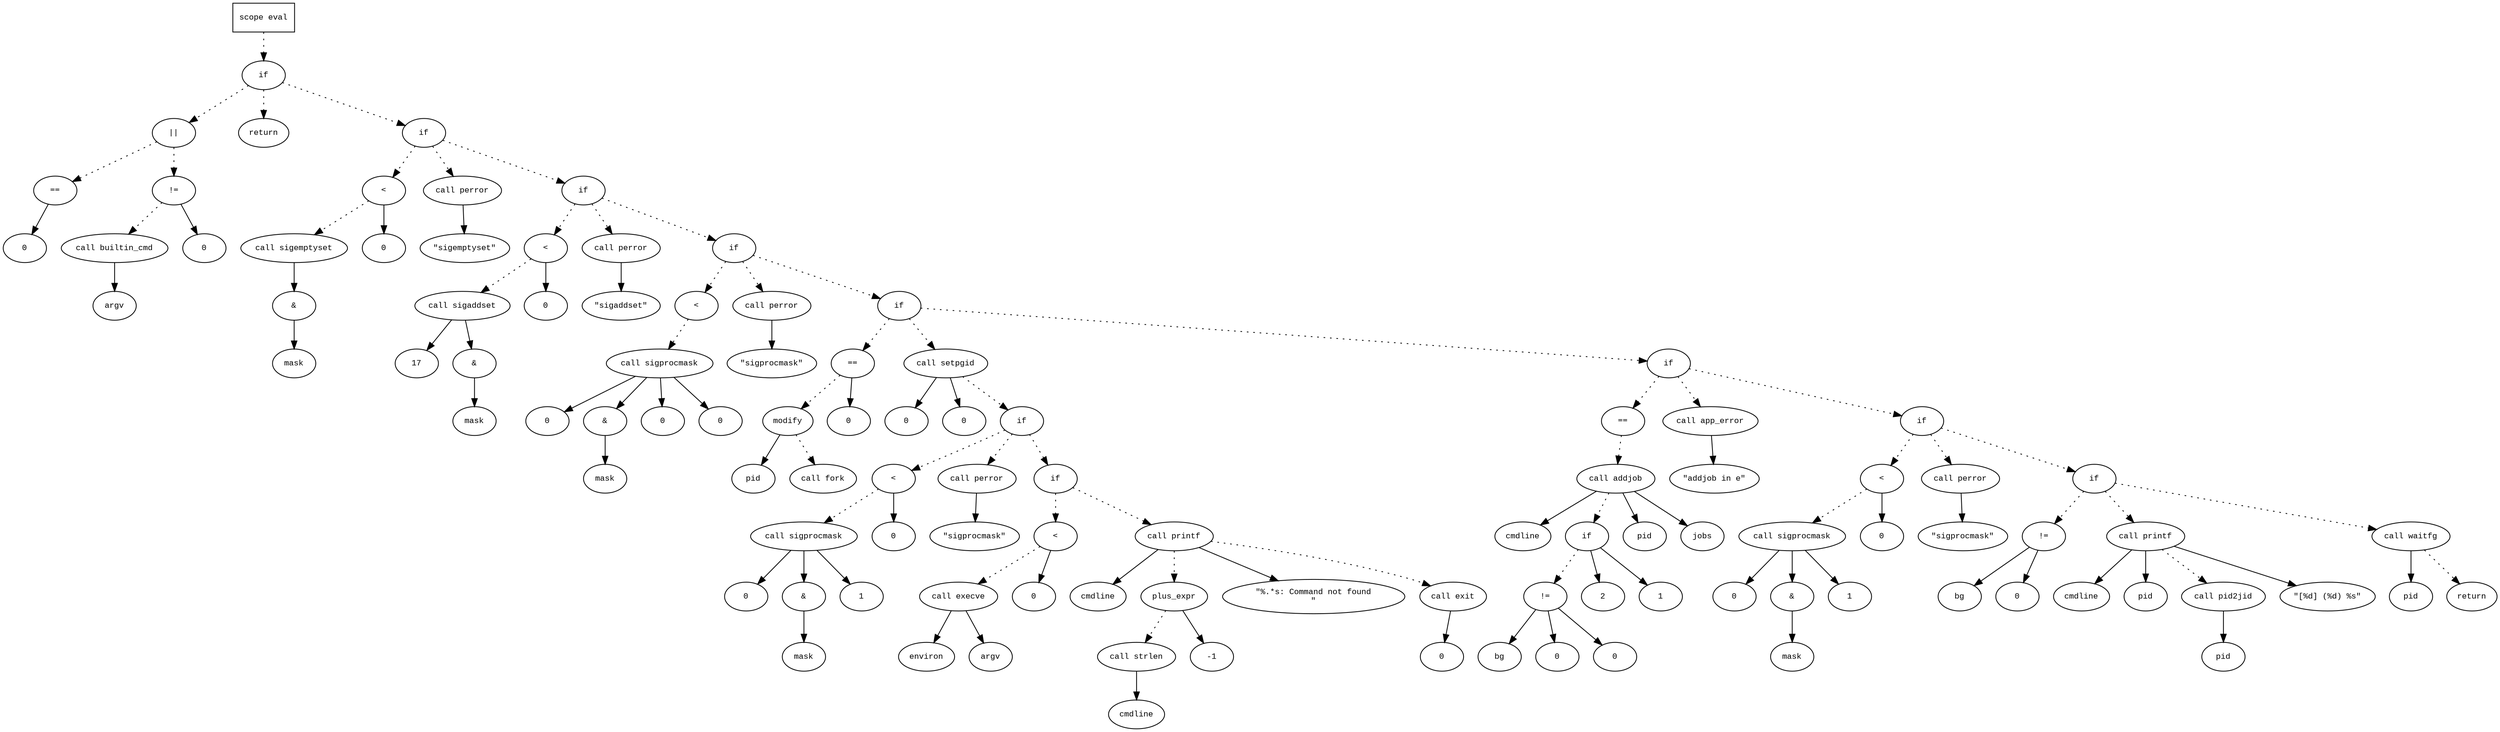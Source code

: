 digraph AST {
  graph [fontname="Times New Roman",fontsize=10];
  node  [fontname="Courier New",fontsize=10];
  edge  [fontname="Times New Roman",fontsize=10];

  node1 [label="scope eval",shape=box];
  node2 [label="if",shape=ellipse];
  node1 -> node2 [style=dotted];
  node3 [label="||",shape=ellipse];
  node4 [label="==",shape=ellipse];
  node5 [label="0",shape=ellipse];
  node4 -> node5;
  node3 -> node4 [style=dotted];
  node6 [label="!=",shape=ellipse];
  node7 [label="call builtin_cmd",shape=ellipse];
  node8 [label="argv",shape=ellipse];
  node7 -> node8;
  node6 -> node7 [style=dotted];
  node9 [label="0",shape=ellipse];
  node6 -> node9;
  node3 -> node6 [style=dotted];
  node2 -> node3 [style=dotted];
  node10 [label="return",shape=ellipse];
  node2 -> node10 [style=dotted];
  node11 [label="if",shape=ellipse];
  node2 -> node11 [style=dotted];
  node12 [label="<",shape=ellipse];
  node13 [label="call sigemptyset",shape=ellipse];
  node14 [label="&",shape=ellipse];
  node13 -> node14;
  node15 [label="mask",shape=ellipse];
  node14 -> node15;
  node12 -> node13 [style=dotted];
  node16 [label="0",shape=ellipse];
  node12 -> node16;
  node11 -> node12 [style=dotted];
  node17 [label="call perror",shape=ellipse];
  node18 [label="\"sigemptyset\"",shape=ellipse];
  node17 -> node18;
  node11 -> node17 [style=dotted];
  node19 [label="if",shape=ellipse];
  node11 -> node19 [style=dotted];
  node20 [label="<",shape=ellipse];
  node21 [label="call sigaddset",shape=ellipse];
  node22 [label="17",shape=ellipse];
  node21 -> node22;
  node23 [label="&",shape=ellipse];
  node21 -> node23;
  node24 [label="mask",shape=ellipse];
  node23 -> node24;
  node20 -> node21 [style=dotted];
  node25 [label="0",shape=ellipse];
  node20 -> node25;
  node19 -> node20 [style=dotted];
  node26 [label="call perror",shape=ellipse];
  node27 [label="\"sigaddset\"",shape=ellipse];
  node26 -> node27;
  node19 -> node26 [style=dotted];
  node28 [label="if",shape=ellipse];
  node19 -> node28 [style=dotted];
  node29 [label="<",shape=ellipse];
  node30 [label="call sigprocmask",shape=ellipse];
  node31 [label="0",shape=ellipse];
  node30 -> node31;
  node32 [label="&",shape=ellipse];
  node30 -> node32;
  node33 [label="mask",shape=ellipse];
  node32 -> node33;
  node34 [label="0",shape=ellipse];
  node30 -> node34;
  node29 -> node30 [style=dotted];
  node35 [label="0",shape=ellipse];
  node30 -> node35;
  node28 -> node29 [style=dotted];
  node36 [label="call perror",shape=ellipse];
  node37 [label="\"sigprocmask\"",shape=ellipse];
  node36 -> node37;
  node28 -> node36 [style=dotted];
  node38 [label="if",shape=ellipse];
  node28 -> node38 [style=dotted];
  node39 [label="==",shape=ellipse];
  node40 [label="modify",shape=ellipse];
  node41 [label="pid",shape=ellipse];
  node40 -> node41;
  node42 [label="call fork",shape=ellipse];
  node40 -> node42 [style=dotted];
  node39 -> node40 [style=dotted];
  node43 [label="0",shape=ellipse];
  node39 -> node43;
  node38 -> node39 [style=dotted];
  node44 [label="call setpgid",shape=ellipse];
  node45 [label="0",shape=ellipse];
  node44 -> node45;
  node46 [label="0",shape=ellipse];
  node44 -> node46;
  node38 -> node44 [style=dotted];
  node47 [label="if",shape=ellipse];
  node44 -> node47 [style=dotted];
  node48 [label="<",shape=ellipse];
  node49 [label="call sigprocmask",shape=ellipse];
  node50 [label="0",shape=ellipse];
  node49 -> node50;
  node51 [label="&",shape=ellipse];
  node49 -> node51;
  node52 [label="mask",shape=ellipse];
  node51 -> node52;
  node53 [label="1",shape=ellipse];
  node49 -> node53;
  node48 -> node49 [style=dotted];
  node54 [label="0",shape=ellipse];
  node48 -> node54;
  node47 -> node48 [style=dotted];
  node55 [label="call perror",shape=ellipse];
  node56 [label="\"sigprocmask\"",shape=ellipse];
  node55 -> node56;
  node47 -> node55 [style=dotted];
  node57 [label="if",shape=ellipse];
  node47 -> node57 [style=dotted];
  node58 [label="<",shape=ellipse];
  node59 [label="call execve",shape=ellipse];
  node60 [label="environ",shape=ellipse];
  node59 -> node60;
  node61 [label="argv",shape=ellipse];
  node59 -> node61;
  node58 -> node59 [style=dotted];
  node62 [label="0",shape=ellipse];
  node58 -> node62;
  node57 -> node58 [style=dotted];
  node63 [label="call printf",shape=ellipse];
  node64 [label="cmdline",shape=ellipse];
  node63 -> node64;
  node65 [label="plus_expr",shape=ellipse];
  node66 [label="call strlen",shape=ellipse];
  node67 [label="cmdline",shape=ellipse];
  node66 -> node67;
  node65 -> node66 [style=dotted];
  node68 [label="-1",shape=ellipse];
  node65 -> node68;
  node63 -> node65 [style=dotted];
  node69 [label="\"%.*s: Command not found
\"",shape=ellipse];
  node63 -> node69;
  node57 -> node63 [style=dotted];
  node70 [label="call exit",shape=ellipse];
  node71 [label="0",shape=ellipse];
  node70 -> node71;
  node63 -> node70 [style=dotted];
  node72 [label="if",shape=ellipse];
  node38 -> node72 [style=dotted];
  node73 [label="==",shape=ellipse];
  node74 [label="call addjob",shape=ellipse];
  node75 [label="cmdline",shape=ellipse];
  node74 -> node75;
  node76 [label="if",shape=ellipse];
  node74 -> node76 [style=dotted];
  node77 [label="!=",shape=ellipse];
  node78 [label="bg",shape=ellipse];
  node77 -> node78;
  node79 [label="0",shape=ellipse];
  node77 -> node79;
  node76 -> node77 [style=dotted];
  node80 [label="2",shape=ellipse];
  node76 -> node80;
  node81 [label="1",shape=ellipse];
  node76 -> node81;
  node82 [label="pid",shape=ellipse];
  node74 -> node82;
  node83 [label="jobs",shape=ellipse];
  node74 -> node83;
  node73 -> node74 [style=dotted];
  node84 [label="0",shape=ellipse];
  node77 -> node84;
  node72 -> node73 [style=dotted];
  node85 [label="call app_error",shape=ellipse];
  node86 [label="\"addjob in e\"",shape=ellipse];
  node85 -> node86;
  node72 -> node85 [style=dotted];
  node87 [label="if",shape=ellipse];
  node72 -> node87 [style=dotted];
  node88 [label="<",shape=ellipse];
  node89 [label="call sigprocmask",shape=ellipse];
  node90 [label="0",shape=ellipse];
  node89 -> node90;
  node91 [label="&",shape=ellipse];
  node89 -> node91;
  node92 [label="mask",shape=ellipse];
  node91 -> node92;
  node93 [label="1",shape=ellipse];
  node89 -> node93;
  node88 -> node89 [style=dotted];
  node94 [label="0",shape=ellipse];
  node88 -> node94;
  node87 -> node88 [style=dotted];
  node95 [label="call perror",shape=ellipse];
  node96 [label="\"sigprocmask\"",shape=ellipse];
  node95 -> node96;
  node87 -> node95 [style=dotted];
  node97 [label="if",shape=ellipse];
  node87 -> node97 [style=dotted];
  node98 [label="!=",shape=ellipse];
  node99 [label="bg",shape=ellipse];
  node98 -> node99;
  node100 [label="0",shape=ellipse];
  node98 -> node100;
  node97 -> node98 [style=dotted];
  node101 [label="call printf",shape=ellipse];
  node102 [label="cmdline",shape=ellipse];
  node101 -> node102;
  node103 [label="pid",shape=ellipse];
  node101 -> node103;
  node104 [label="call pid2jid",shape=ellipse];
  node105 [label="pid",shape=ellipse];
  node104 -> node105;
  node101 -> node104 [style=dotted];
  node106 [label="\"[%d] (%d) %s\"",shape=ellipse];
  node101 -> node106;
  node97 -> node101 [style=dotted];
  node107 [label="call waitfg",shape=ellipse];
  node108 [label="pid",shape=ellipse];
  node107 -> node108;
  node97 -> node107 [style=dotted];
  node109 [label="return",shape=ellipse];
  node107 -> node109 [style=dotted];
} 
